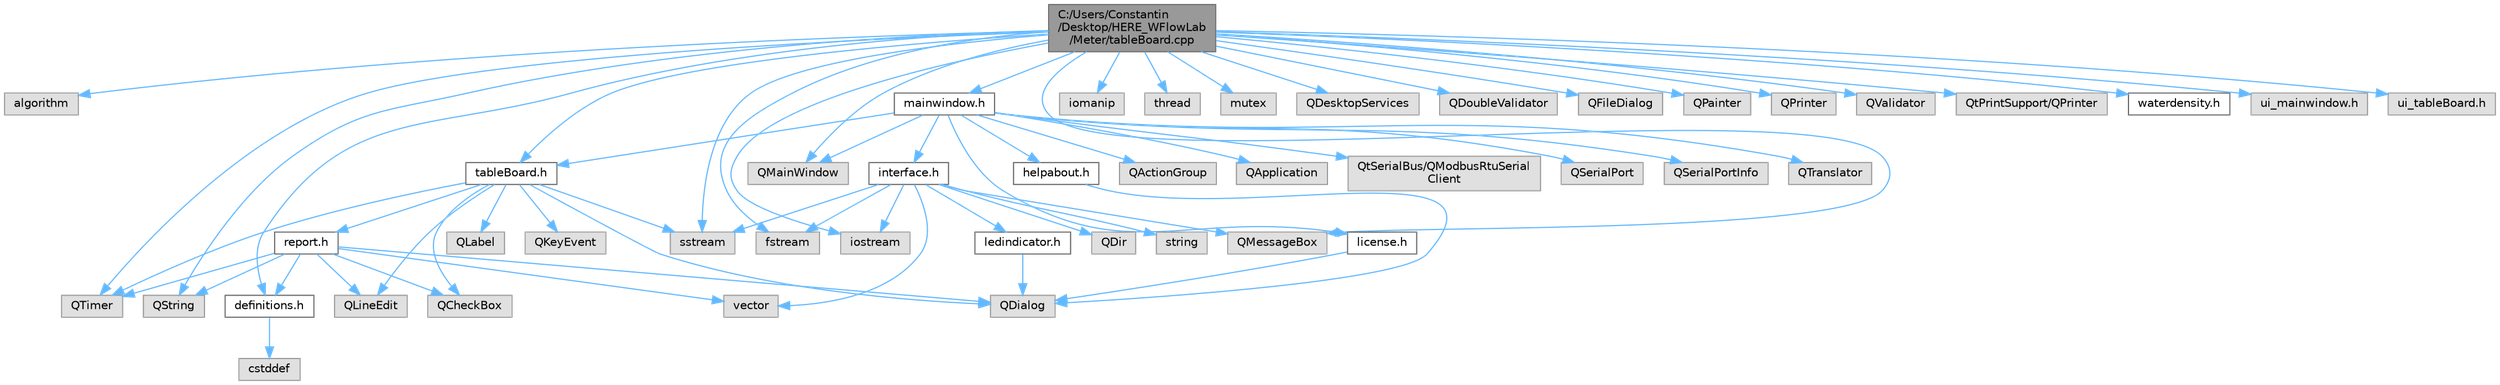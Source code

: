 digraph "C:/Users/Constantin/Desktop/HERE_WFlowLab/Meter/tableBoard.cpp"
{
 // LATEX_PDF_SIZE
  bgcolor="transparent";
  edge [fontname=Helvetica,fontsize=10,labelfontname=Helvetica,labelfontsize=10];
  node [fontname=Helvetica,fontsize=10,shape=box,height=0.2,width=0.4];
  Node1 [id="Node000001",label="C:/Users/Constantin\l/Desktop/HERE_WFlowLab\l/Meter/tableBoard.cpp",height=0.2,width=0.4,color="gray40", fillcolor="grey60", style="filled", fontcolor="black",tooltip="Implementation file for the TableBoard class."];
  Node1 -> Node2 [id="edge1_Node000001_Node000002",color="steelblue1",style="solid",tooltip=" "];
  Node2 [id="Node000002",label="algorithm",height=0.2,width=0.4,color="grey60", fillcolor="#E0E0E0", style="filled",tooltip=" "];
  Node1 -> Node3 [id="edge2_Node000001_Node000003",color="steelblue1",style="solid",tooltip=" "];
  Node3 [id="Node000003",label="fstream",height=0.2,width=0.4,color="grey60", fillcolor="#E0E0E0", style="filled",tooltip=" "];
  Node1 -> Node4 [id="edge3_Node000001_Node000004",color="steelblue1",style="solid",tooltip=" "];
  Node4 [id="Node000004",label="iomanip",height=0.2,width=0.4,color="grey60", fillcolor="#E0E0E0", style="filled",tooltip=" "];
  Node1 -> Node5 [id="edge4_Node000001_Node000005",color="steelblue1",style="solid",tooltip=" "];
  Node5 [id="Node000005",label="iostream",height=0.2,width=0.4,color="grey60", fillcolor="#E0E0E0", style="filled",tooltip=" "];
  Node1 -> Node6 [id="edge5_Node000001_Node000006",color="steelblue1",style="solid",tooltip=" "];
  Node6 [id="Node000006",label="sstream",height=0.2,width=0.4,color="grey60", fillcolor="#E0E0E0", style="filled",tooltip=" "];
  Node1 -> Node7 [id="edge6_Node000001_Node000007",color="steelblue1",style="solid",tooltip=" "];
  Node7 [id="Node000007",label="thread",height=0.2,width=0.4,color="grey60", fillcolor="#E0E0E0", style="filled",tooltip=" "];
  Node1 -> Node8 [id="edge7_Node000001_Node000008",color="steelblue1",style="solid",tooltip=" "];
  Node8 [id="Node000008",label="mutex",height=0.2,width=0.4,color="grey60", fillcolor="#E0E0E0", style="filled",tooltip=" "];
  Node1 -> Node9 [id="edge8_Node000001_Node000009",color="steelblue1",style="solid",tooltip=" "];
  Node9 [id="Node000009",label="QDesktopServices",height=0.2,width=0.4,color="grey60", fillcolor="#E0E0E0", style="filled",tooltip=" "];
  Node1 -> Node10 [id="edge9_Node000001_Node000010",color="steelblue1",style="solid",tooltip=" "];
  Node10 [id="Node000010",label="QDoubleValidator",height=0.2,width=0.4,color="grey60", fillcolor="#E0E0E0", style="filled",tooltip=" "];
  Node1 -> Node11 [id="edge10_Node000001_Node000011",color="steelblue1",style="solid",tooltip=" "];
  Node11 [id="Node000011",label="QFileDialog",height=0.2,width=0.4,color="grey60", fillcolor="#E0E0E0", style="filled",tooltip=" "];
  Node1 -> Node12 [id="edge11_Node000001_Node000012",color="steelblue1",style="solid",tooltip=" "];
  Node12 [id="Node000012",label="QMainWindow",height=0.2,width=0.4,color="grey60", fillcolor="#E0E0E0", style="filled",tooltip=" "];
  Node1 -> Node13 [id="edge12_Node000001_Node000013",color="steelblue1",style="solid",tooltip=" "];
  Node13 [id="Node000013",label="QMessageBox",height=0.2,width=0.4,color="grey60", fillcolor="#E0E0E0", style="filled",tooltip=" "];
  Node1 -> Node14 [id="edge13_Node000001_Node000014",color="steelblue1",style="solid",tooltip=" "];
  Node14 [id="Node000014",label="QPainter",height=0.2,width=0.4,color="grey60", fillcolor="#E0E0E0", style="filled",tooltip=" "];
  Node1 -> Node15 [id="edge14_Node000001_Node000015",color="steelblue1",style="solid",tooltip=" "];
  Node15 [id="Node000015",label="QPrinter",height=0.2,width=0.4,color="grey60", fillcolor="#E0E0E0", style="filled",tooltip=" "];
  Node1 -> Node16 [id="edge15_Node000001_Node000016",color="steelblue1",style="solid",tooltip=" "];
  Node16 [id="Node000016",label="QString",height=0.2,width=0.4,color="grey60", fillcolor="#E0E0E0", style="filled",tooltip=" "];
  Node1 -> Node17 [id="edge16_Node000001_Node000017",color="steelblue1",style="solid",tooltip=" "];
  Node17 [id="Node000017",label="QTimer",height=0.2,width=0.4,color="grey60", fillcolor="#E0E0E0", style="filled",tooltip=" "];
  Node1 -> Node18 [id="edge17_Node000001_Node000018",color="steelblue1",style="solid",tooltip=" "];
  Node18 [id="Node000018",label="QValidator",height=0.2,width=0.4,color="grey60", fillcolor="#E0E0E0", style="filled",tooltip=" "];
  Node1 -> Node19 [id="edge18_Node000001_Node000019",color="steelblue1",style="solid",tooltip=" "];
  Node19 [id="Node000019",label="QtPrintSupport/QPrinter",height=0.2,width=0.4,color="grey60", fillcolor="#E0E0E0", style="filled",tooltip=" "];
  Node1 -> Node20 [id="edge19_Node000001_Node000020",color="steelblue1",style="solid",tooltip=" "];
  Node20 [id="Node000020",label="definitions.h",height=0.2,width=0.4,color="grey40", fillcolor="white", style="filled",URL="$definitions_8h.html",tooltip="Header file containing constants and definitions for the project."];
  Node20 -> Node21 [id="edge20_Node000020_Node000021",color="steelblue1",style="solid",tooltip=" "];
  Node21 [id="Node000021",label="cstddef",height=0.2,width=0.4,color="grey60", fillcolor="#E0E0E0", style="filled",tooltip=" "];
  Node1 -> Node22 [id="edge21_Node000001_Node000022",color="steelblue1",style="solid",tooltip=" "];
  Node22 [id="Node000022",label="waterdensity.h",height=0.2,width=0.4,color="grey40", fillcolor="white", style="filled",URL="$waterdensity_8h.html",tooltip="Header file for water density calculations."];
  Node1 -> Node23 [id="edge22_Node000001_Node000023",color="steelblue1",style="solid",tooltip=" "];
  Node23 [id="Node000023",label="mainwindow.h",height=0.2,width=0.4,color="grey40", fillcolor="white", style="filled",URL="$mainwindow_8h.html",tooltip="Header file for the MainWindow class."];
  Node23 -> Node12 [id="edge23_Node000023_Node000012",color="steelblue1",style="solid",tooltip=" "];
  Node23 -> Node24 [id="edge24_Node000023_Node000024",color="steelblue1",style="solid",tooltip=" "];
  Node24 [id="Node000024",label="QActionGroup",height=0.2,width=0.4,color="grey60", fillcolor="#E0E0E0", style="filled",tooltip=" "];
  Node23 -> Node25 [id="edge25_Node000023_Node000025",color="steelblue1",style="solid",tooltip=" "];
  Node25 [id="Node000025",label="QApplication",height=0.2,width=0.4,color="grey60", fillcolor="#E0E0E0", style="filled",tooltip=" "];
  Node23 -> Node26 [id="edge26_Node000023_Node000026",color="steelblue1",style="solid",tooltip=" "];
  Node26 [id="Node000026",label="QtSerialBus/QModbusRtuSerial\lClient",height=0.2,width=0.4,color="grey60", fillcolor="#E0E0E0", style="filled",tooltip=" "];
  Node23 -> Node27 [id="edge27_Node000023_Node000027",color="steelblue1",style="solid",tooltip=" "];
  Node27 [id="Node000027",label="QSerialPort",height=0.2,width=0.4,color="grey60", fillcolor="#E0E0E0", style="filled",tooltip=" "];
  Node23 -> Node28 [id="edge28_Node000023_Node000028",color="steelblue1",style="solid",tooltip=" "];
  Node28 [id="Node000028",label="QSerialPortInfo",height=0.2,width=0.4,color="grey60", fillcolor="#E0E0E0", style="filled",tooltip=" "];
  Node23 -> Node29 [id="edge29_Node000023_Node000029",color="steelblue1",style="solid",tooltip=" "];
  Node29 [id="Node000029",label="QTranslator",height=0.2,width=0.4,color="grey60", fillcolor="#E0E0E0", style="filled",tooltip=" "];
  Node23 -> Node30 [id="edge30_Node000023_Node000030",color="steelblue1",style="solid",tooltip=" "];
  Node30 [id="Node000030",label="tableBoard.h",height=0.2,width=0.4,color="grey40", fillcolor="white", style="filled",URL="$table_board_8h.html",tooltip="Header file for the TableBoard class."];
  Node30 -> Node31 [id="edge31_Node000030_Node000031",color="steelblue1",style="solid",tooltip=" "];
  Node31 [id="Node000031",label="QDialog",height=0.2,width=0.4,color="grey60", fillcolor="#E0E0E0", style="filled",tooltip=" "];
  Node30 -> Node32 [id="edge32_Node000030_Node000032",color="steelblue1",style="solid",tooltip=" "];
  Node32 [id="Node000032",label="QLineEdit",height=0.2,width=0.4,color="grey60", fillcolor="#E0E0E0", style="filled",tooltip=" "];
  Node30 -> Node33 [id="edge33_Node000030_Node000033",color="steelblue1",style="solid",tooltip=" "];
  Node33 [id="Node000033",label="QLabel",height=0.2,width=0.4,color="grey60", fillcolor="#E0E0E0", style="filled",tooltip=" "];
  Node30 -> Node34 [id="edge34_Node000030_Node000034",color="steelblue1",style="solid",tooltip=" "];
  Node34 [id="Node000034",label="QCheckBox",height=0.2,width=0.4,color="grey60", fillcolor="#E0E0E0", style="filled",tooltip=" "];
  Node30 -> Node35 [id="edge35_Node000030_Node000035",color="steelblue1",style="solid",tooltip=" "];
  Node35 [id="Node000035",label="QKeyEvent",height=0.2,width=0.4,color="grey60", fillcolor="#E0E0E0", style="filled",tooltip=" "];
  Node30 -> Node17 [id="edge36_Node000030_Node000017",color="steelblue1",style="solid",tooltip=" "];
  Node30 -> Node6 [id="edge37_Node000030_Node000006",color="steelblue1",style="solid",tooltip=" "];
  Node30 -> Node36 [id="edge38_Node000030_Node000036",color="steelblue1",style="solid",tooltip=" "];
  Node36 [id="Node000036",label="report.h",height=0.2,width=0.4,color="grey40", fillcolor="white", style="filled",URL="$report_8h.html",tooltip="Header file for the ReportMeasurements class."];
  Node36 -> Node31 [id="edge39_Node000036_Node000031",color="steelblue1",style="solid",tooltip=" "];
  Node36 -> Node34 [id="edge40_Node000036_Node000034",color="steelblue1",style="solid",tooltip=" "];
  Node36 -> Node32 [id="edge41_Node000036_Node000032",color="steelblue1",style="solid",tooltip=" "];
  Node36 -> Node16 [id="edge42_Node000036_Node000016",color="steelblue1",style="solid",tooltip=" "];
  Node36 -> Node17 [id="edge43_Node000036_Node000017",color="steelblue1",style="solid",tooltip=" "];
  Node36 -> Node37 [id="edge44_Node000036_Node000037",color="steelblue1",style="solid",tooltip=" "];
  Node37 [id="Node000037",label="vector",height=0.2,width=0.4,color="grey60", fillcolor="#E0E0E0", style="filled",tooltip=" "];
  Node36 -> Node20 [id="edge45_Node000036_Node000020",color="steelblue1",style="solid",tooltip=" "];
  Node23 -> Node38 [id="edge46_Node000023_Node000038",color="steelblue1",style="solid",tooltip=" "];
  Node38 [id="Node000038",label="license.h",height=0.2,width=0.4,color="grey40", fillcolor="white", style="filled",URL="$license_8h.html",tooltip="Declaration of the License class."];
  Node38 -> Node31 [id="edge47_Node000038_Node000031",color="steelblue1",style="solid",tooltip=" "];
  Node23 -> Node39 [id="edge48_Node000023_Node000039",color="steelblue1",style="solid",tooltip=" "];
  Node39 [id="Node000039",label="helpabout.h",height=0.2,width=0.4,color="grey40", fillcolor="white", style="filled",URL="$helpabout_8h.html",tooltip="Header file for HelpAbout dialog."];
  Node39 -> Node31 [id="edge49_Node000039_Node000031",color="steelblue1",style="solid",tooltip=" "];
  Node23 -> Node40 [id="edge50_Node000023_Node000040",color="steelblue1",style="solid",tooltip=" "];
  Node40 [id="Node000040",label="interface.h",height=0.2,width=0.4,color="grey40", fillcolor="white", style="filled",URL="$interface_8h.html",tooltip="Header file for the Interface class."];
  Node40 -> Node41 [id="edge51_Node000040_Node000041",color="steelblue1",style="solid",tooltip=" "];
  Node41 [id="Node000041",label="QDir",height=0.2,width=0.4,color="grey60", fillcolor="#E0E0E0", style="filled",tooltip=" "];
  Node40 -> Node13 [id="edge52_Node000040_Node000013",color="steelblue1",style="solid",tooltip=" "];
  Node40 -> Node5 [id="edge53_Node000040_Node000005",color="steelblue1",style="solid",tooltip=" "];
  Node40 -> Node3 [id="edge54_Node000040_Node000003",color="steelblue1",style="solid",tooltip=" "];
  Node40 -> Node6 [id="edge55_Node000040_Node000006",color="steelblue1",style="solid",tooltip=" "];
  Node40 -> Node37 [id="edge56_Node000040_Node000037",color="steelblue1",style="solid",tooltip=" "];
  Node40 -> Node42 [id="edge57_Node000040_Node000042",color="steelblue1",style="solid",tooltip=" "];
  Node42 [id="Node000042",label="string",height=0.2,width=0.4,color="grey60", fillcolor="#E0E0E0", style="filled",tooltip=" "];
  Node40 -> Node43 [id="edge58_Node000040_Node000043",color="steelblue1",style="solid",tooltip=" "];
  Node43 [id="Node000043",label="ledindicator.h",height=0.2,width=0.4,color="grey40", fillcolor="white", style="filled",URL="$ledindicator_8h.html",tooltip="Header file for the LedIndicator class."];
  Node43 -> Node31 [id="edge59_Node000043_Node000031",color="steelblue1",style="solid",tooltip=" "];
  Node1 -> Node30 [id="edge60_Node000001_Node000030",color="steelblue1",style="solid",tooltip=" "];
  Node1 -> Node44 [id="edge61_Node000001_Node000044",color="steelblue1",style="solid",tooltip=" "];
  Node44 [id="Node000044",label="ui_mainwindow.h",height=0.2,width=0.4,color="grey60", fillcolor="#E0E0E0", style="filled",tooltip=" "];
  Node1 -> Node45 [id="edge62_Node000001_Node000045",color="steelblue1",style="solid",tooltip=" "];
  Node45 [id="Node000045",label="ui_tableBoard.h",height=0.2,width=0.4,color="grey60", fillcolor="#E0E0E0", style="filled",tooltip=" "];
}

